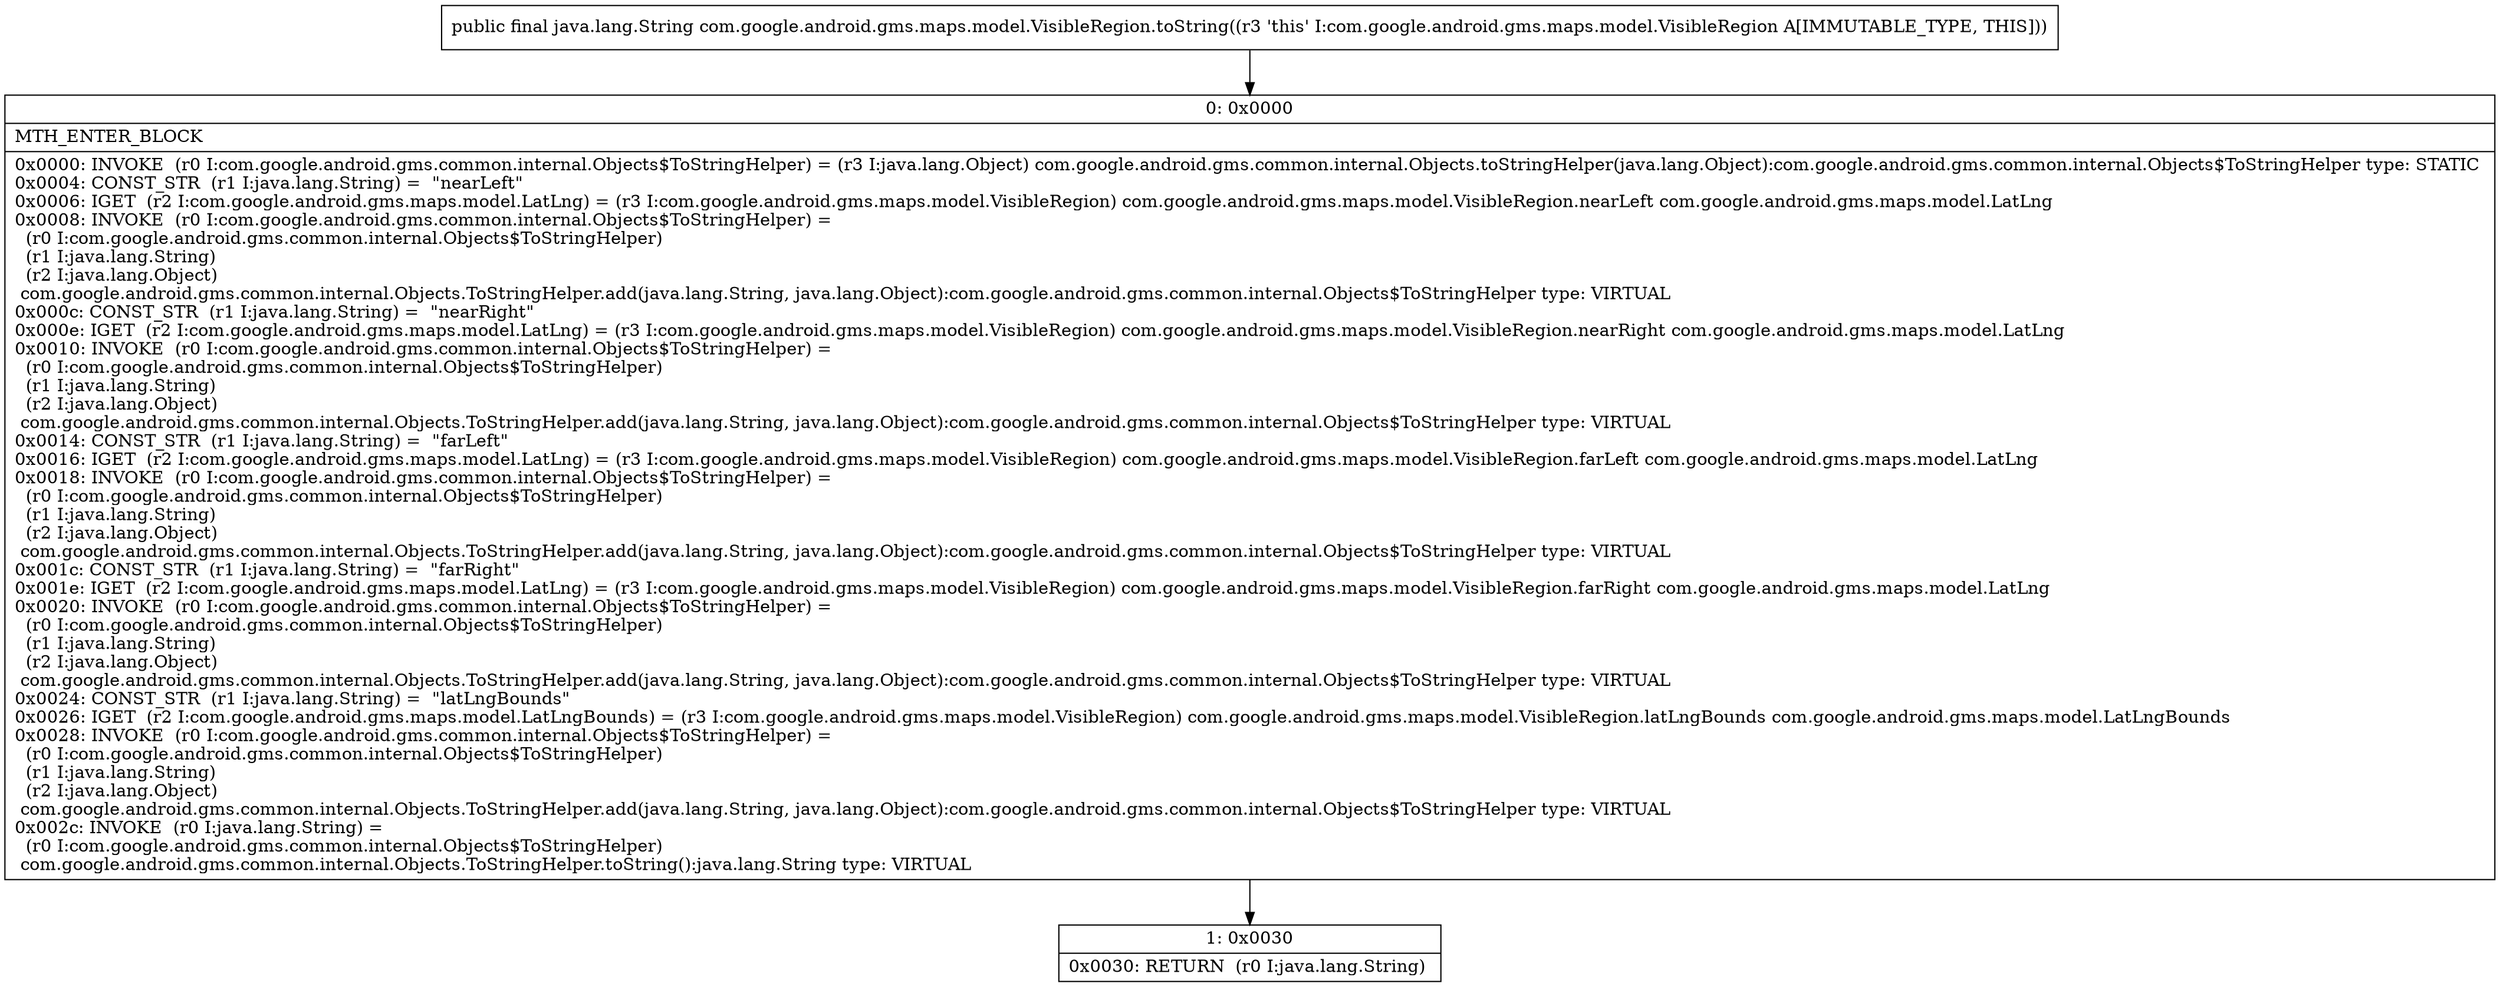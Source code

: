 digraph "CFG forcom.google.android.gms.maps.model.VisibleRegion.toString()Ljava\/lang\/String;" {
Node_0 [shape=record,label="{0\:\ 0x0000|MTH_ENTER_BLOCK\l|0x0000: INVOKE  (r0 I:com.google.android.gms.common.internal.Objects$ToStringHelper) = (r3 I:java.lang.Object) com.google.android.gms.common.internal.Objects.toStringHelper(java.lang.Object):com.google.android.gms.common.internal.Objects$ToStringHelper type: STATIC \l0x0004: CONST_STR  (r1 I:java.lang.String) =  \"nearLeft\" \l0x0006: IGET  (r2 I:com.google.android.gms.maps.model.LatLng) = (r3 I:com.google.android.gms.maps.model.VisibleRegion) com.google.android.gms.maps.model.VisibleRegion.nearLeft com.google.android.gms.maps.model.LatLng \l0x0008: INVOKE  (r0 I:com.google.android.gms.common.internal.Objects$ToStringHelper) = \l  (r0 I:com.google.android.gms.common.internal.Objects$ToStringHelper)\l  (r1 I:java.lang.String)\l  (r2 I:java.lang.Object)\l com.google.android.gms.common.internal.Objects.ToStringHelper.add(java.lang.String, java.lang.Object):com.google.android.gms.common.internal.Objects$ToStringHelper type: VIRTUAL \l0x000c: CONST_STR  (r1 I:java.lang.String) =  \"nearRight\" \l0x000e: IGET  (r2 I:com.google.android.gms.maps.model.LatLng) = (r3 I:com.google.android.gms.maps.model.VisibleRegion) com.google.android.gms.maps.model.VisibleRegion.nearRight com.google.android.gms.maps.model.LatLng \l0x0010: INVOKE  (r0 I:com.google.android.gms.common.internal.Objects$ToStringHelper) = \l  (r0 I:com.google.android.gms.common.internal.Objects$ToStringHelper)\l  (r1 I:java.lang.String)\l  (r2 I:java.lang.Object)\l com.google.android.gms.common.internal.Objects.ToStringHelper.add(java.lang.String, java.lang.Object):com.google.android.gms.common.internal.Objects$ToStringHelper type: VIRTUAL \l0x0014: CONST_STR  (r1 I:java.lang.String) =  \"farLeft\" \l0x0016: IGET  (r2 I:com.google.android.gms.maps.model.LatLng) = (r3 I:com.google.android.gms.maps.model.VisibleRegion) com.google.android.gms.maps.model.VisibleRegion.farLeft com.google.android.gms.maps.model.LatLng \l0x0018: INVOKE  (r0 I:com.google.android.gms.common.internal.Objects$ToStringHelper) = \l  (r0 I:com.google.android.gms.common.internal.Objects$ToStringHelper)\l  (r1 I:java.lang.String)\l  (r2 I:java.lang.Object)\l com.google.android.gms.common.internal.Objects.ToStringHelper.add(java.lang.String, java.lang.Object):com.google.android.gms.common.internal.Objects$ToStringHelper type: VIRTUAL \l0x001c: CONST_STR  (r1 I:java.lang.String) =  \"farRight\" \l0x001e: IGET  (r2 I:com.google.android.gms.maps.model.LatLng) = (r3 I:com.google.android.gms.maps.model.VisibleRegion) com.google.android.gms.maps.model.VisibleRegion.farRight com.google.android.gms.maps.model.LatLng \l0x0020: INVOKE  (r0 I:com.google.android.gms.common.internal.Objects$ToStringHelper) = \l  (r0 I:com.google.android.gms.common.internal.Objects$ToStringHelper)\l  (r1 I:java.lang.String)\l  (r2 I:java.lang.Object)\l com.google.android.gms.common.internal.Objects.ToStringHelper.add(java.lang.String, java.lang.Object):com.google.android.gms.common.internal.Objects$ToStringHelper type: VIRTUAL \l0x0024: CONST_STR  (r1 I:java.lang.String) =  \"latLngBounds\" \l0x0026: IGET  (r2 I:com.google.android.gms.maps.model.LatLngBounds) = (r3 I:com.google.android.gms.maps.model.VisibleRegion) com.google.android.gms.maps.model.VisibleRegion.latLngBounds com.google.android.gms.maps.model.LatLngBounds \l0x0028: INVOKE  (r0 I:com.google.android.gms.common.internal.Objects$ToStringHelper) = \l  (r0 I:com.google.android.gms.common.internal.Objects$ToStringHelper)\l  (r1 I:java.lang.String)\l  (r2 I:java.lang.Object)\l com.google.android.gms.common.internal.Objects.ToStringHelper.add(java.lang.String, java.lang.Object):com.google.android.gms.common.internal.Objects$ToStringHelper type: VIRTUAL \l0x002c: INVOKE  (r0 I:java.lang.String) = \l  (r0 I:com.google.android.gms.common.internal.Objects$ToStringHelper)\l com.google.android.gms.common.internal.Objects.ToStringHelper.toString():java.lang.String type: VIRTUAL \l}"];
Node_1 [shape=record,label="{1\:\ 0x0030|0x0030: RETURN  (r0 I:java.lang.String) \l}"];
MethodNode[shape=record,label="{public final java.lang.String com.google.android.gms.maps.model.VisibleRegion.toString((r3 'this' I:com.google.android.gms.maps.model.VisibleRegion A[IMMUTABLE_TYPE, THIS])) }"];
MethodNode -> Node_0;
Node_0 -> Node_1;
}

